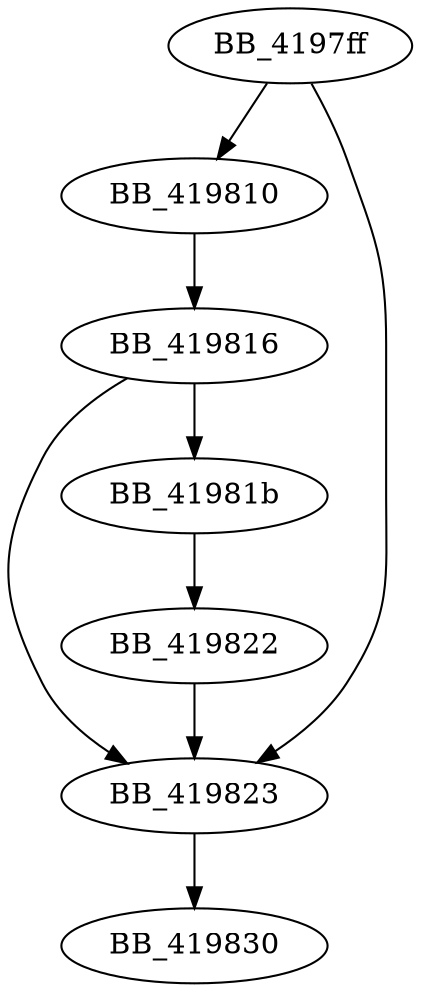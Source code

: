 DiGraph __lock{
BB_4197ff->BB_419810
BB_4197ff->BB_419823
BB_419810->BB_419816
BB_419816->BB_41981b
BB_419816->BB_419823
BB_41981b->BB_419822
BB_419822->BB_419823
BB_419823->BB_419830
}
